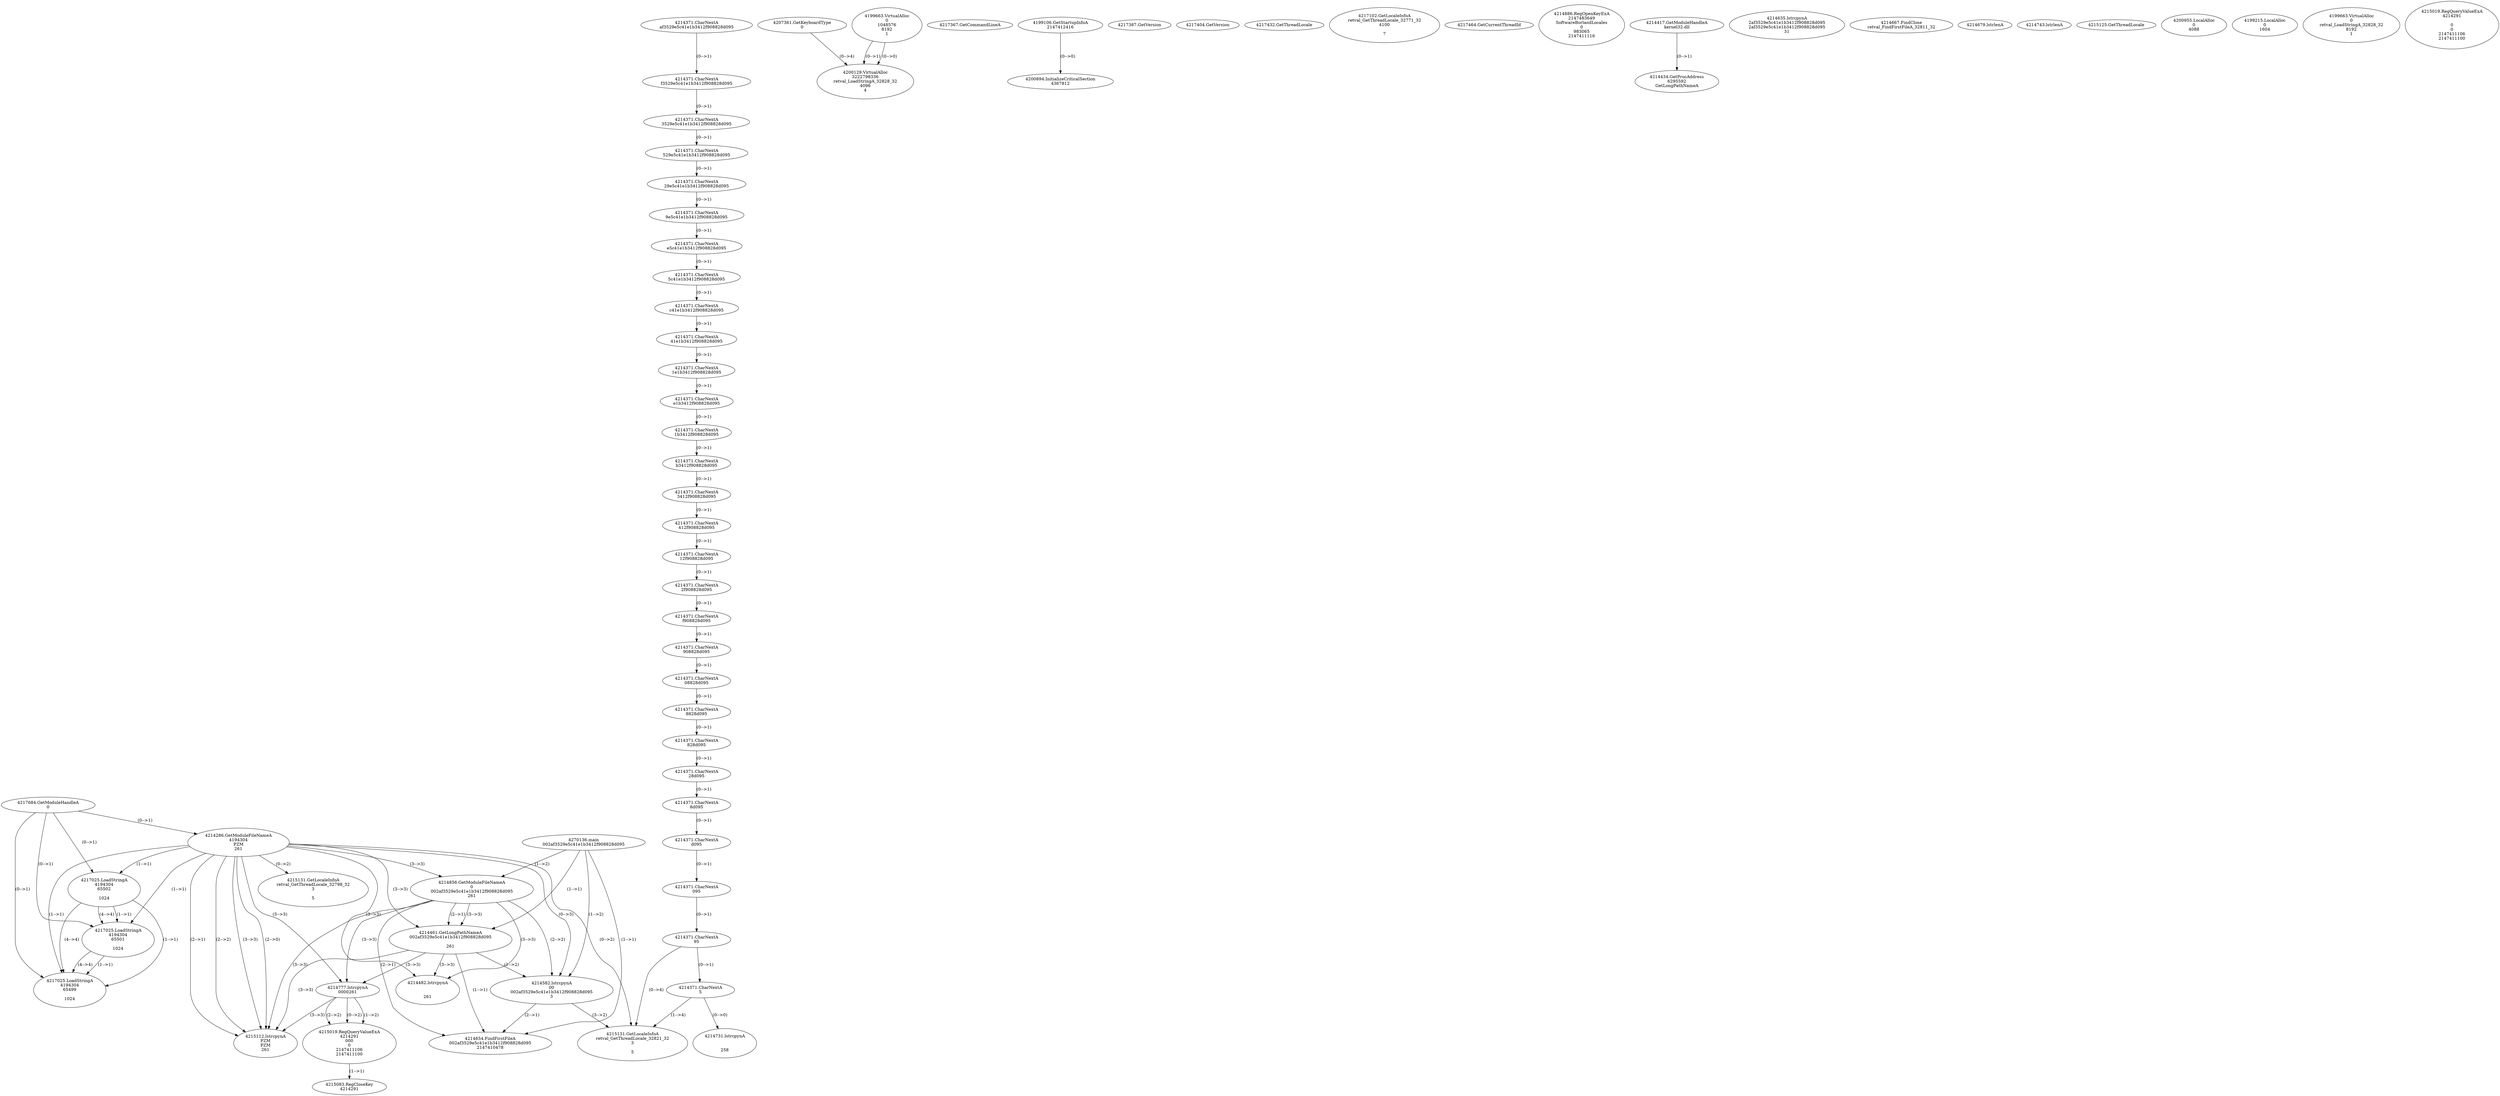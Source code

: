// Global SCDG with merge call
digraph {
	0 [label="4270136.main
002af3529e5c41e1b3412f908828d095"]
	1 [label="4217684.GetModuleHandleA
0"]
	2 [label="4207361.GetKeyboardType
0"]
	3 [label="4217367.GetCommandLineA
"]
	4 [label="4199106.GetStartupInfoA
2147412416"]
	5 [label="4217387.GetVersion
"]
	6 [label="4217404.GetVersion
"]
	7 [label="4217432.GetThreadLocale
"]
	8 [label="4217102.GetLocaleInfoA
retval_GetThreadLocale_32771_32
4100

7"]
	9 [label="4217464.GetCurrentThreadId
"]
	10 [label="4214286.GetModuleFileNameA
4194304
PZM
261"]
	1 -> 10 [label="(0-->1)"]
	11 [label="4214856.GetModuleFileNameA
0
002af3529e5c41e1b3412f908828d095
261"]
	0 -> 11 [label="(1-->2)"]
	10 -> 11 [label="(3-->3)"]
	12 [label="4214886.RegOpenKeyExA
2147483649
Software\Borland\Locales
0
983065
2147411116"]
	13 [label="4214417.GetModuleHandleA
kernel32.dll"]
	14 [label="4214434.GetProcAddress
6295592
GetLongPathNameA"]
	13 -> 14 [label="(0-->1)"]
	15 [label="4214461.GetLongPathNameA
002af3529e5c41e1b3412f908828d095

261"]
	0 -> 15 [label="(1-->1)"]
	11 -> 15 [label="(2-->1)"]
	10 -> 15 [label="(3-->3)"]
	11 -> 15 [label="(3-->3)"]
	16 [label="4214582.lstrcpynA
00
002af3529e5c41e1b3412f908828d095
3"]
	0 -> 16 [label="(1-->2)"]
	11 -> 16 [label="(2-->2)"]
	15 -> 16 [label="(1-->2)"]
	10 -> 16 [label="(0-->3)"]
	17 [label="4214371.CharNextA
af3529e5c41e1b3412f908828d095"]
	18 [label="4214371.CharNextA
f3529e5c41e1b3412f908828d095"]
	17 -> 18 [label="(0-->1)"]
	19 [label="4214371.CharNextA
3529e5c41e1b3412f908828d095"]
	18 -> 19 [label="(0-->1)"]
	20 [label="4214371.CharNextA
529e5c41e1b3412f908828d095"]
	19 -> 20 [label="(0-->1)"]
	21 [label="4214371.CharNextA
29e5c41e1b3412f908828d095"]
	20 -> 21 [label="(0-->1)"]
	22 [label="4214371.CharNextA
9e5c41e1b3412f908828d095"]
	21 -> 22 [label="(0-->1)"]
	23 [label="4214371.CharNextA
e5c41e1b3412f908828d095"]
	22 -> 23 [label="(0-->1)"]
	24 [label="4214371.CharNextA
5c41e1b3412f908828d095"]
	23 -> 24 [label="(0-->1)"]
	25 [label="4214371.CharNextA
c41e1b3412f908828d095"]
	24 -> 25 [label="(0-->1)"]
	26 [label="4214371.CharNextA
41e1b3412f908828d095"]
	25 -> 26 [label="(0-->1)"]
	27 [label="4214371.CharNextA
1e1b3412f908828d095"]
	26 -> 27 [label="(0-->1)"]
	28 [label="4214371.CharNextA
e1b3412f908828d095"]
	27 -> 28 [label="(0-->1)"]
	29 [label="4214371.CharNextA
1b3412f908828d095"]
	28 -> 29 [label="(0-->1)"]
	30 [label="4214371.CharNextA
b3412f908828d095"]
	29 -> 30 [label="(0-->1)"]
	31 [label="4214371.CharNextA
3412f908828d095"]
	30 -> 31 [label="(0-->1)"]
	32 [label="4214371.CharNextA
412f908828d095"]
	31 -> 32 [label="(0-->1)"]
	33 [label="4214371.CharNextA
12f908828d095"]
	32 -> 33 [label="(0-->1)"]
	34 [label="4214371.CharNextA
2f908828d095"]
	33 -> 34 [label="(0-->1)"]
	35 [label="4214371.CharNextA
f908828d095"]
	34 -> 35 [label="(0-->1)"]
	36 [label="4214371.CharNextA
908828d095"]
	35 -> 36 [label="(0-->1)"]
	37 [label="4214371.CharNextA
08828d095"]
	36 -> 37 [label="(0-->1)"]
	38 [label="4214371.CharNextA
8828d095"]
	37 -> 38 [label="(0-->1)"]
	39 [label="4214371.CharNextA
828d095"]
	38 -> 39 [label="(0-->1)"]
	40 [label="4214371.CharNextA
28d095"]
	39 -> 40 [label="(0-->1)"]
	41 [label="4214371.CharNextA
8d095"]
	40 -> 41 [label="(0-->1)"]
	42 [label="4214371.CharNextA
d095"]
	41 -> 42 [label="(0-->1)"]
	43 [label="4214371.CharNextA
095"]
	42 -> 43 [label="(0-->1)"]
	44 [label="4214371.CharNextA
95"]
	43 -> 44 [label="(0-->1)"]
	45 [label="4214371.CharNextA
5"]
	44 -> 45 [label="(0-->1)"]
	46 [label="4214635.lstrcpynA
2af3529e5c41e1b3412f908828d095
2af3529e5c41e1b3412f908828d095
31"]
	47 [label="4214654.FindFirstFileA
002af3529e5c41e1b3412f908828d095
2147410478"]
	0 -> 47 [label="(1-->1)"]
	11 -> 47 [label="(2-->1)"]
	15 -> 47 [label="(1-->1)"]
	16 -> 47 [label="(2-->1)"]
	48 [label="4214667.FindClose
retval_FindFirstFileA_32811_32"]
	49 [label="4214679.lstrlenA
"]
	50 [label="4214731.lstrcpynA


258"]
	45 -> 50 [label="(0-->0)"]
	51 [label="4214743.lstrlenA
"]
	52 [label="4214777.lstrcpynA
00\
00\
261"]
	10 -> 52 [label="(3-->3)"]
	11 -> 52 [label="(3-->3)"]
	15 -> 52 [label="(3-->3)"]
	53 [label="4215019.RegQueryValueExA
4214291
00\
0
0
2147411106
2147411100"]
	52 -> 53 [label="(1-->2)"]
	52 -> 53 [label="(2-->2)"]
	52 -> 53 [label="(0-->2)"]
	54 [label="4215083.RegCloseKey
4214291"]
	53 -> 54 [label="(1-->1)"]
	55 [label="4215112.lstrcpynA
PZM
PZM
261"]
	10 -> 55 [label="(2-->1)"]
	10 -> 55 [label="(2-->2)"]
	10 -> 55 [label="(3-->3)"]
	11 -> 55 [label="(3-->3)"]
	15 -> 55 [label="(3-->3)"]
	52 -> 55 [label="(3-->3)"]
	10 -> 55 [label="(2-->0)"]
	56 [label="4215125.GetThreadLocale
"]
	57 [label="4215131.GetLocaleInfoA
retval_GetThreadLocale_32821_32
3

5"]
	10 -> 57 [label="(0-->2)"]
	16 -> 57 [label="(3-->2)"]
	44 -> 57 [label="(0-->4)"]
	45 -> 57 [label="(1-->4)"]
	58 [label="4217025.LoadStringA
4194304
65502

1024"]
	1 -> 58 [label="(0-->1)"]
	10 -> 58 [label="(1-->1)"]
	59 [label="4217025.LoadStringA
4194304
65501

1024"]
	1 -> 59 [label="(0-->1)"]
	10 -> 59 [label="(1-->1)"]
	58 -> 59 [label="(1-->1)"]
	58 -> 59 [label="(4-->4)"]
	60 [label="4217025.LoadStringA
4194304
65499

1024"]
	1 -> 60 [label="(0-->1)"]
	10 -> 60 [label="(1-->1)"]
	58 -> 60 [label="(1-->1)"]
	59 -> 60 [label="(1-->1)"]
	58 -> 60 [label="(4-->4)"]
	59 -> 60 [label="(4-->4)"]
	61 [label="4200894.InitializeCriticalSection
4367812"]
	4 -> 61 [label="(0-->0)"]
	62 [label="4200955.LocalAlloc
0
4088"]
	63 [label="4199663.VirtualAlloc
0
1048576
8192
1"]
	64 [label="4199215.LocalAlloc
0
1604"]
	65 [label="4200129.VirtualAlloc
3222798336
retval_LoadStringA_32828_32
4096
4"]
	63 -> 65 [label="(0-->1)"]
	2 -> 65 [label="(0-->4)"]
	63 -> 65 [label="(0-->0)"]
	66 [label="4199663.VirtualAlloc
0
retval_LoadStringA_32828_32
8192
1"]
	67 [label="4214482.lstrcpynA


261"]
	10 -> 67 [label="(3-->3)"]
	11 -> 67 [label="(3-->3)"]
	15 -> 67 [label="(3-->3)"]
	68 [label="4215019.RegQueryValueExA
4214291

0
0
2147411106
2147411100"]
	69 [label="4215131.GetLocaleInfoA
retval_GetThreadLocale_32798_32
3

5"]
	10 -> 69 [label="(0-->2)"]
}

